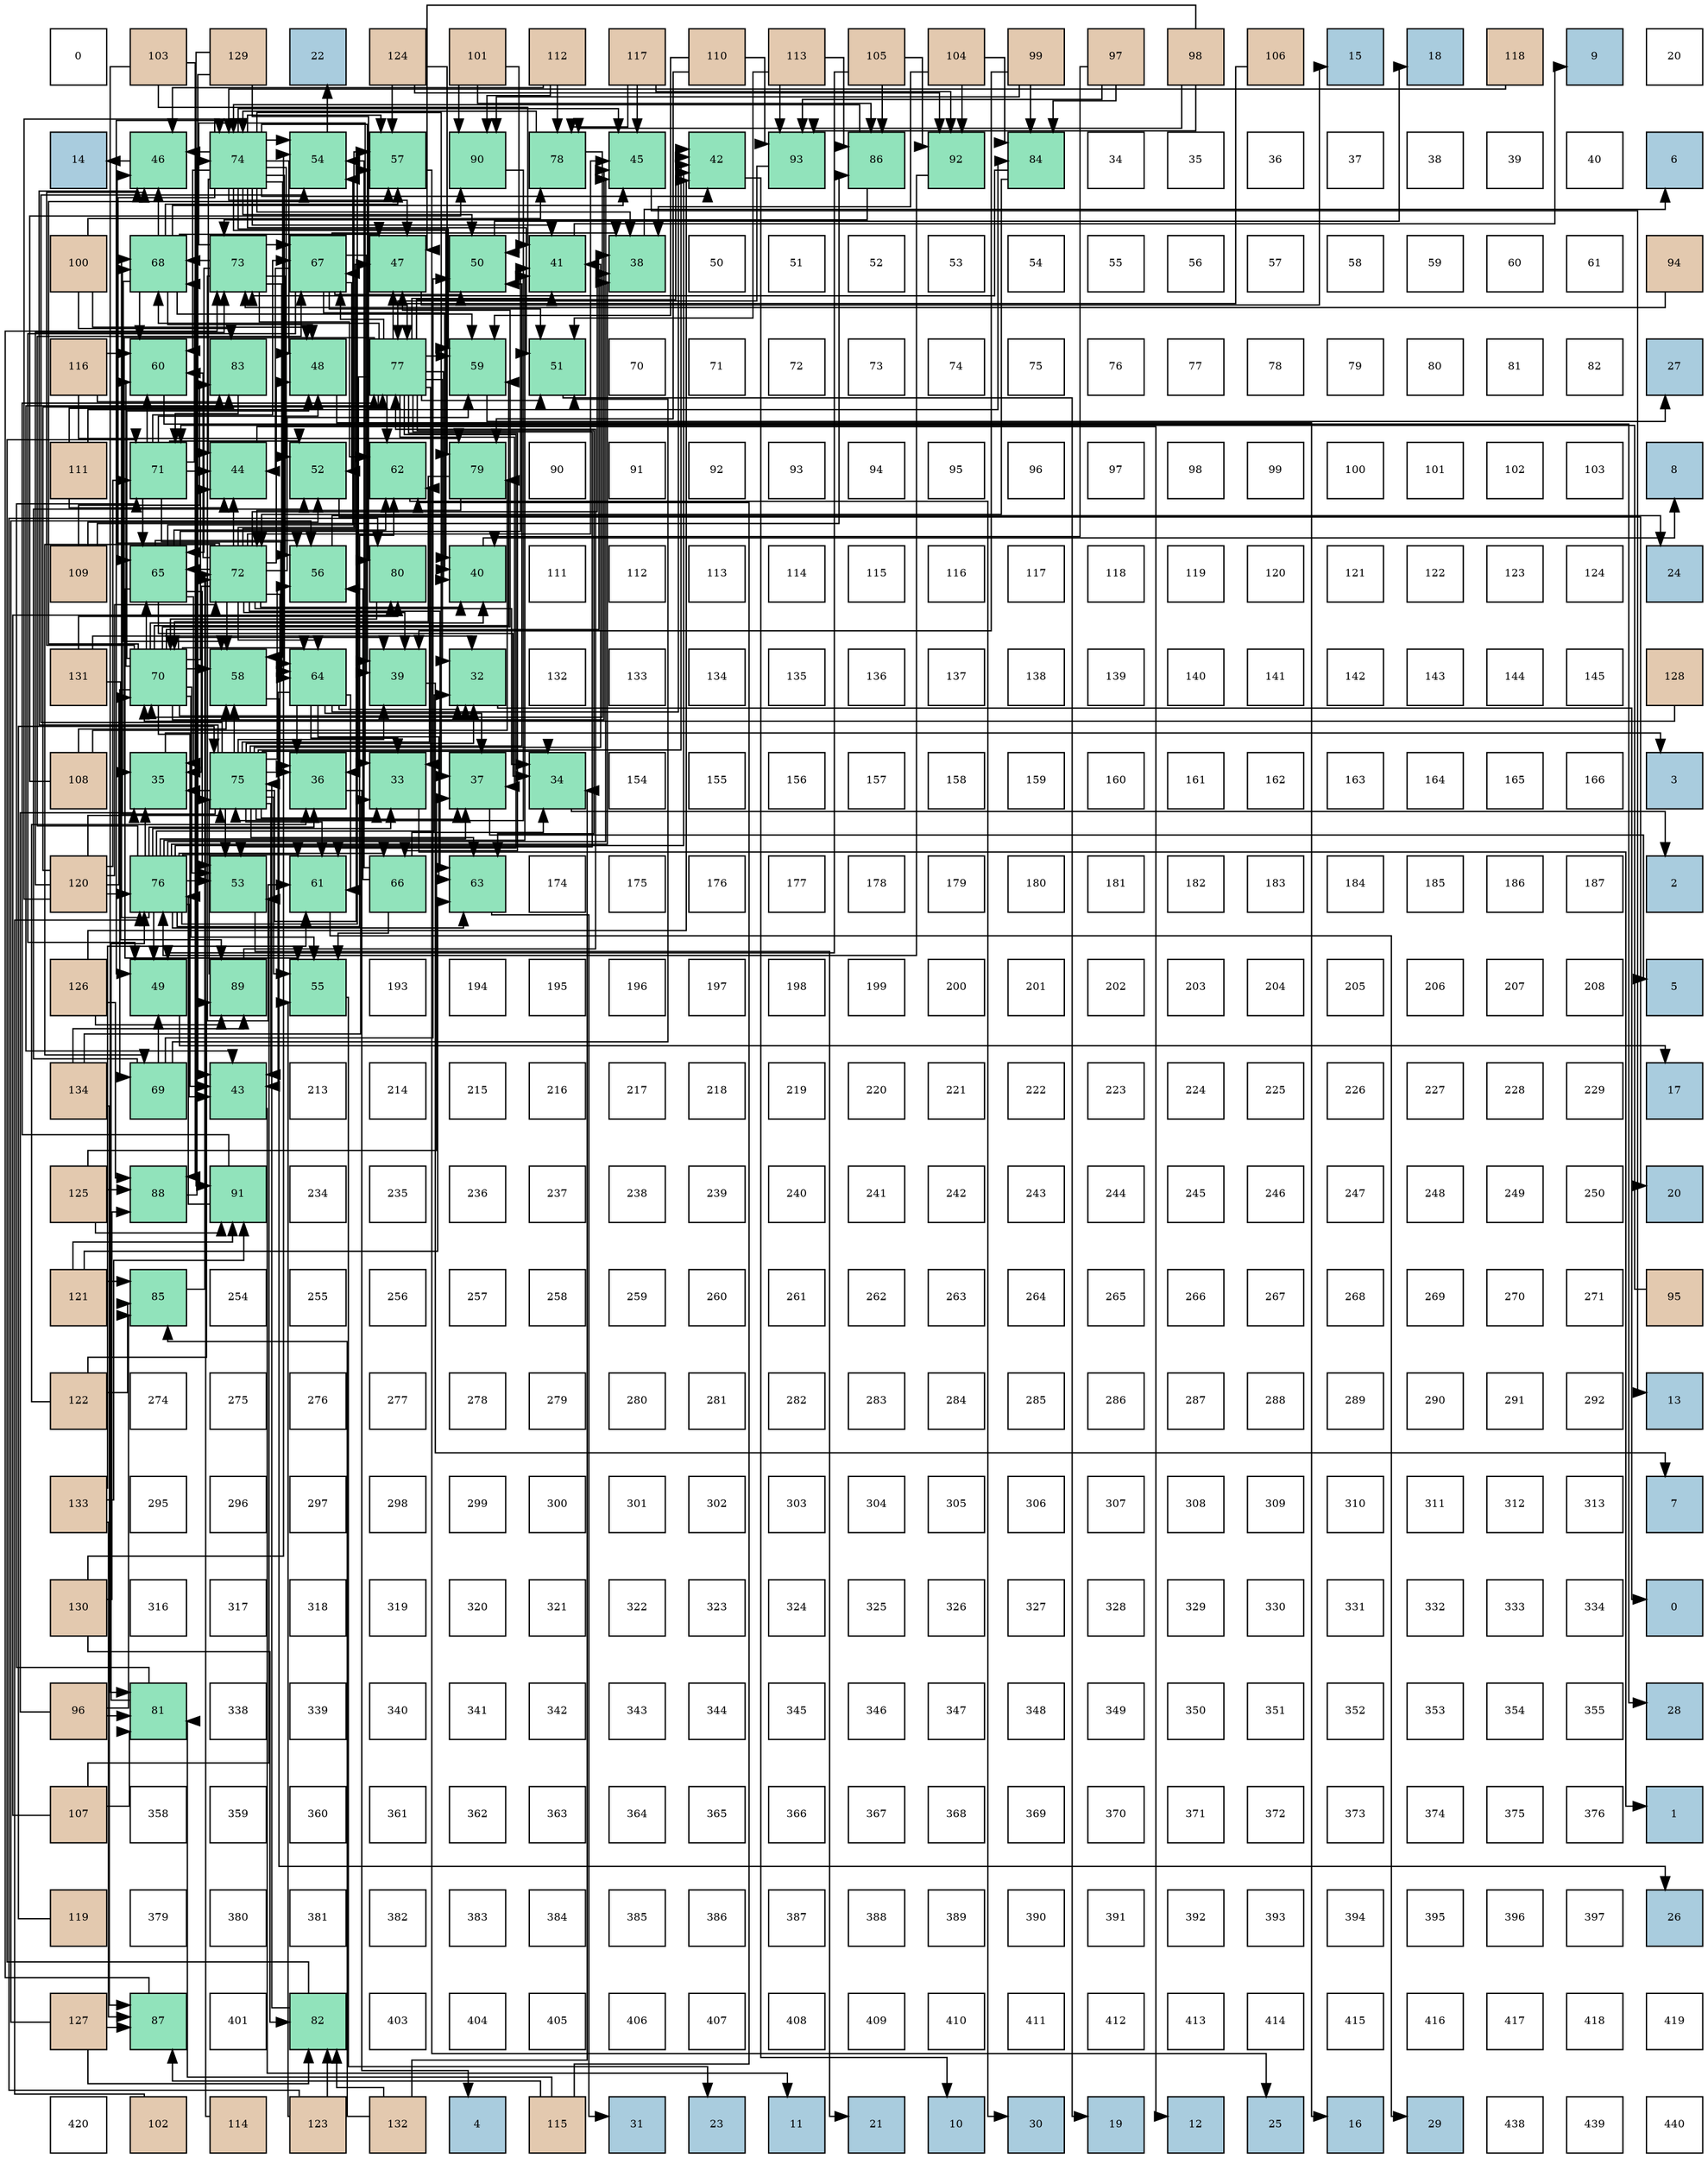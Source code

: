digraph layout{
 rankdir=TB;
 splines=ortho;
 node [style=filled shape=square fixedsize=true width=0.6];
0[label="0", fontsize=8, fillcolor="#ffffff"];
1[label="103", fontsize=8, fillcolor="#e3c9af"];
2[label="129", fontsize=8, fillcolor="#e3c9af"];
3[label="22", fontsize=8, fillcolor="#a9ccde"];
4[label="124", fontsize=8, fillcolor="#e3c9af"];
5[label="101", fontsize=8, fillcolor="#e3c9af"];
6[label="112", fontsize=8, fillcolor="#e3c9af"];
7[label="117", fontsize=8, fillcolor="#e3c9af"];
8[label="110", fontsize=8, fillcolor="#e3c9af"];
9[label="113", fontsize=8, fillcolor="#e3c9af"];
10[label="105", fontsize=8, fillcolor="#e3c9af"];
11[label="104", fontsize=8, fillcolor="#e3c9af"];
12[label="99", fontsize=8, fillcolor="#e3c9af"];
13[label="97", fontsize=8, fillcolor="#e3c9af"];
14[label="98", fontsize=8, fillcolor="#e3c9af"];
15[label="106", fontsize=8, fillcolor="#e3c9af"];
16[label="15", fontsize=8, fillcolor="#a9ccde"];
17[label="18", fontsize=8, fillcolor="#a9ccde"];
18[label="118", fontsize=8, fillcolor="#e3c9af"];
19[label="9", fontsize=8, fillcolor="#a9ccde"];
20[label="20", fontsize=8, fillcolor="#ffffff"];
21[label="14", fontsize=8, fillcolor="#a9ccde"];
22[label="46", fontsize=8, fillcolor="#91e3bb"];
23[label="74", fontsize=8, fillcolor="#91e3bb"];
24[label="54", fontsize=8, fillcolor="#91e3bb"];
25[label="57", fontsize=8, fillcolor="#91e3bb"];
26[label="90", fontsize=8, fillcolor="#91e3bb"];
27[label="78", fontsize=8, fillcolor="#91e3bb"];
28[label="45", fontsize=8, fillcolor="#91e3bb"];
29[label="42", fontsize=8, fillcolor="#91e3bb"];
30[label="93", fontsize=8, fillcolor="#91e3bb"];
31[label="86", fontsize=8, fillcolor="#91e3bb"];
32[label="92", fontsize=8, fillcolor="#91e3bb"];
33[label="84", fontsize=8, fillcolor="#91e3bb"];
34[label="34", fontsize=8, fillcolor="#ffffff"];
35[label="35", fontsize=8, fillcolor="#ffffff"];
36[label="36", fontsize=8, fillcolor="#ffffff"];
37[label="37", fontsize=8, fillcolor="#ffffff"];
38[label="38", fontsize=8, fillcolor="#ffffff"];
39[label="39", fontsize=8, fillcolor="#ffffff"];
40[label="40", fontsize=8, fillcolor="#ffffff"];
41[label="6", fontsize=8, fillcolor="#a9ccde"];
42[label="100", fontsize=8, fillcolor="#e3c9af"];
43[label="68", fontsize=8, fillcolor="#91e3bb"];
44[label="73", fontsize=8, fillcolor="#91e3bb"];
45[label="67", fontsize=8, fillcolor="#91e3bb"];
46[label="47", fontsize=8, fillcolor="#91e3bb"];
47[label="50", fontsize=8, fillcolor="#91e3bb"];
48[label="41", fontsize=8, fillcolor="#91e3bb"];
49[label="38", fontsize=8, fillcolor="#91e3bb"];
50[label="50", fontsize=8, fillcolor="#ffffff"];
51[label="51", fontsize=8, fillcolor="#ffffff"];
52[label="52", fontsize=8, fillcolor="#ffffff"];
53[label="53", fontsize=8, fillcolor="#ffffff"];
54[label="54", fontsize=8, fillcolor="#ffffff"];
55[label="55", fontsize=8, fillcolor="#ffffff"];
56[label="56", fontsize=8, fillcolor="#ffffff"];
57[label="57", fontsize=8, fillcolor="#ffffff"];
58[label="58", fontsize=8, fillcolor="#ffffff"];
59[label="59", fontsize=8, fillcolor="#ffffff"];
60[label="60", fontsize=8, fillcolor="#ffffff"];
61[label="61", fontsize=8, fillcolor="#ffffff"];
62[label="94", fontsize=8, fillcolor="#e3c9af"];
63[label="116", fontsize=8, fillcolor="#e3c9af"];
64[label="60", fontsize=8, fillcolor="#91e3bb"];
65[label="83", fontsize=8, fillcolor="#91e3bb"];
66[label="48", fontsize=8, fillcolor="#91e3bb"];
67[label="77", fontsize=8, fillcolor="#91e3bb"];
68[label="59", fontsize=8, fillcolor="#91e3bb"];
69[label="51", fontsize=8, fillcolor="#91e3bb"];
70[label="70", fontsize=8, fillcolor="#ffffff"];
71[label="71", fontsize=8, fillcolor="#ffffff"];
72[label="72", fontsize=8, fillcolor="#ffffff"];
73[label="73", fontsize=8, fillcolor="#ffffff"];
74[label="74", fontsize=8, fillcolor="#ffffff"];
75[label="75", fontsize=8, fillcolor="#ffffff"];
76[label="76", fontsize=8, fillcolor="#ffffff"];
77[label="77", fontsize=8, fillcolor="#ffffff"];
78[label="78", fontsize=8, fillcolor="#ffffff"];
79[label="79", fontsize=8, fillcolor="#ffffff"];
80[label="80", fontsize=8, fillcolor="#ffffff"];
81[label="81", fontsize=8, fillcolor="#ffffff"];
82[label="82", fontsize=8, fillcolor="#ffffff"];
83[label="27", fontsize=8, fillcolor="#a9ccde"];
84[label="111", fontsize=8, fillcolor="#e3c9af"];
85[label="71", fontsize=8, fillcolor="#91e3bb"];
86[label="44", fontsize=8, fillcolor="#91e3bb"];
87[label="52", fontsize=8, fillcolor="#91e3bb"];
88[label="62", fontsize=8, fillcolor="#91e3bb"];
89[label="79", fontsize=8, fillcolor="#91e3bb"];
90[label="90", fontsize=8, fillcolor="#ffffff"];
91[label="91", fontsize=8, fillcolor="#ffffff"];
92[label="92", fontsize=8, fillcolor="#ffffff"];
93[label="93", fontsize=8, fillcolor="#ffffff"];
94[label="94", fontsize=8, fillcolor="#ffffff"];
95[label="95", fontsize=8, fillcolor="#ffffff"];
96[label="96", fontsize=8, fillcolor="#ffffff"];
97[label="97", fontsize=8, fillcolor="#ffffff"];
98[label="98", fontsize=8, fillcolor="#ffffff"];
99[label="99", fontsize=8, fillcolor="#ffffff"];
100[label="100", fontsize=8, fillcolor="#ffffff"];
101[label="101", fontsize=8, fillcolor="#ffffff"];
102[label="102", fontsize=8, fillcolor="#ffffff"];
103[label="103", fontsize=8, fillcolor="#ffffff"];
104[label="8", fontsize=8, fillcolor="#a9ccde"];
105[label="109", fontsize=8, fillcolor="#e3c9af"];
106[label="65", fontsize=8, fillcolor="#91e3bb"];
107[label="72", fontsize=8, fillcolor="#91e3bb"];
108[label="56", fontsize=8, fillcolor="#91e3bb"];
109[label="80", fontsize=8, fillcolor="#91e3bb"];
110[label="40", fontsize=8, fillcolor="#91e3bb"];
111[label="111", fontsize=8, fillcolor="#ffffff"];
112[label="112", fontsize=8, fillcolor="#ffffff"];
113[label="113", fontsize=8, fillcolor="#ffffff"];
114[label="114", fontsize=8, fillcolor="#ffffff"];
115[label="115", fontsize=8, fillcolor="#ffffff"];
116[label="116", fontsize=8, fillcolor="#ffffff"];
117[label="117", fontsize=8, fillcolor="#ffffff"];
118[label="118", fontsize=8, fillcolor="#ffffff"];
119[label="119", fontsize=8, fillcolor="#ffffff"];
120[label="120", fontsize=8, fillcolor="#ffffff"];
121[label="121", fontsize=8, fillcolor="#ffffff"];
122[label="122", fontsize=8, fillcolor="#ffffff"];
123[label="123", fontsize=8, fillcolor="#ffffff"];
124[label="124", fontsize=8, fillcolor="#ffffff"];
125[label="24", fontsize=8, fillcolor="#a9ccde"];
126[label="131", fontsize=8, fillcolor="#e3c9af"];
127[label="70", fontsize=8, fillcolor="#91e3bb"];
128[label="58", fontsize=8, fillcolor="#91e3bb"];
129[label="64", fontsize=8, fillcolor="#91e3bb"];
130[label="39", fontsize=8, fillcolor="#91e3bb"];
131[label="32", fontsize=8, fillcolor="#91e3bb"];
132[label="132", fontsize=8, fillcolor="#ffffff"];
133[label="133", fontsize=8, fillcolor="#ffffff"];
134[label="134", fontsize=8, fillcolor="#ffffff"];
135[label="135", fontsize=8, fillcolor="#ffffff"];
136[label="136", fontsize=8, fillcolor="#ffffff"];
137[label="137", fontsize=8, fillcolor="#ffffff"];
138[label="138", fontsize=8, fillcolor="#ffffff"];
139[label="139", fontsize=8, fillcolor="#ffffff"];
140[label="140", fontsize=8, fillcolor="#ffffff"];
141[label="141", fontsize=8, fillcolor="#ffffff"];
142[label="142", fontsize=8, fillcolor="#ffffff"];
143[label="143", fontsize=8, fillcolor="#ffffff"];
144[label="144", fontsize=8, fillcolor="#ffffff"];
145[label="145", fontsize=8, fillcolor="#ffffff"];
146[label="128", fontsize=8, fillcolor="#e3c9af"];
147[label="108", fontsize=8, fillcolor="#e3c9af"];
148[label="35", fontsize=8, fillcolor="#91e3bb"];
149[label="75", fontsize=8, fillcolor="#91e3bb"];
150[label="36", fontsize=8, fillcolor="#91e3bb"];
151[label="33", fontsize=8, fillcolor="#91e3bb"];
152[label="37", fontsize=8, fillcolor="#91e3bb"];
153[label="34", fontsize=8, fillcolor="#91e3bb"];
154[label="154", fontsize=8, fillcolor="#ffffff"];
155[label="155", fontsize=8, fillcolor="#ffffff"];
156[label="156", fontsize=8, fillcolor="#ffffff"];
157[label="157", fontsize=8, fillcolor="#ffffff"];
158[label="158", fontsize=8, fillcolor="#ffffff"];
159[label="159", fontsize=8, fillcolor="#ffffff"];
160[label="160", fontsize=8, fillcolor="#ffffff"];
161[label="161", fontsize=8, fillcolor="#ffffff"];
162[label="162", fontsize=8, fillcolor="#ffffff"];
163[label="163", fontsize=8, fillcolor="#ffffff"];
164[label="164", fontsize=8, fillcolor="#ffffff"];
165[label="165", fontsize=8, fillcolor="#ffffff"];
166[label="166", fontsize=8, fillcolor="#ffffff"];
167[label="3", fontsize=8, fillcolor="#a9ccde"];
168[label="120", fontsize=8, fillcolor="#e3c9af"];
169[label="76", fontsize=8, fillcolor="#91e3bb"];
170[label="53", fontsize=8, fillcolor="#91e3bb"];
171[label="61", fontsize=8, fillcolor="#91e3bb"];
172[label="66", fontsize=8, fillcolor="#91e3bb"];
173[label="63", fontsize=8, fillcolor="#91e3bb"];
174[label="174", fontsize=8, fillcolor="#ffffff"];
175[label="175", fontsize=8, fillcolor="#ffffff"];
176[label="176", fontsize=8, fillcolor="#ffffff"];
177[label="177", fontsize=8, fillcolor="#ffffff"];
178[label="178", fontsize=8, fillcolor="#ffffff"];
179[label="179", fontsize=8, fillcolor="#ffffff"];
180[label="180", fontsize=8, fillcolor="#ffffff"];
181[label="181", fontsize=8, fillcolor="#ffffff"];
182[label="182", fontsize=8, fillcolor="#ffffff"];
183[label="183", fontsize=8, fillcolor="#ffffff"];
184[label="184", fontsize=8, fillcolor="#ffffff"];
185[label="185", fontsize=8, fillcolor="#ffffff"];
186[label="186", fontsize=8, fillcolor="#ffffff"];
187[label="187", fontsize=8, fillcolor="#ffffff"];
188[label="2", fontsize=8, fillcolor="#a9ccde"];
189[label="126", fontsize=8, fillcolor="#e3c9af"];
190[label="49", fontsize=8, fillcolor="#91e3bb"];
191[label="89", fontsize=8, fillcolor="#91e3bb"];
192[label="55", fontsize=8, fillcolor="#91e3bb"];
193[label="193", fontsize=8, fillcolor="#ffffff"];
194[label="194", fontsize=8, fillcolor="#ffffff"];
195[label="195", fontsize=8, fillcolor="#ffffff"];
196[label="196", fontsize=8, fillcolor="#ffffff"];
197[label="197", fontsize=8, fillcolor="#ffffff"];
198[label="198", fontsize=8, fillcolor="#ffffff"];
199[label="199", fontsize=8, fillcolor="#ffffff"];
200[label="200", fontsize=8, fillcolor="#ffffff"];
201[label="201", fontsize=8, fillcolor="#ffffff"];
202[label="202", fontsize=8, fillcolor="#ffffff"];
203[label="203", fontsize=8, fillcolor="#ffffff"];
204[label="204", fontsize=8, fillcolor="#ffffff"];
205[label="205", fontsize=8, fillcolor="#ffffff"];
206[label="206", fontsize=8, fillcolor="#ffffff"];
207[label="207", fontsize=8, fillcolor="#ffffff"];
208[label="208", fontsize=8, fillcolor="#ffffff"];
209[label="5", fontsize=8, fillcolor="#a9ccde"];
210[label="134", fontsize=8, fillcolor="#e3c9af"];
211[label="69", fontsize=8, fillcolor="#91e3bb"];
212[label="43", fontsize=8, fillcolor="#91e3bb"];
213[label="213", fontsize=8, fillcolor="#ffffff"];
214[label="214", fontsize=8, fillcolor="#ffffff"];
215[label="215", fontsize=8, fillcolor="#ffffff"];
216[label="216", fontsize=8, fillcolor="#ffffff"];
217[label="217", fontsize=8, fillcolor="#ffffff"];
218[label="218", fontsize=8, fillcolor="#ffffff"];
219[label="219", fontsize=8, fillcolor="#ffffff"];
220[label="220", fontsize=8, fillcolor="#ffffff"];
221[label="221", fontsize=8, fillcolor="#ffffff"];
222[label="222", fontsize=8, fillcolor="#ffffff"];
223[label="223", fontsize=8, fillcolor="#ffffff"];
224[label="224", fontsize=8, fillcolor="#ffffff"];
225[label="225", fontsize=8, fillcolor="#ffffff"];
226[label="226", fontsize=8, fillcolor="#ffffff"];
227[label="227", fontsize=8, fillcolor="#ffffff"];
228[label="228", fontsize=8, fillcolor="#ffffff"];
229[label="229", fontsize=8, fillcolor="#ffffff"];
230[label="17", fontsize=8, fillcolor="#a9ccde"];
231[label="125", fontsize=8, fillcolor="#e3c9af"];
232[label="88", fontsize=8, fillcolor="#91e3bb"];
233[label="91", fontsize=8, fillcolor="#91e3bb"];
234[label="234", fontsize=8, fillcolor="#ffffff"];
235[label="235", fontsize=8, fillcolor="#ffffff"];
236[label="236", fontsize=8, fillcolor="#ffffff"];
237[label="237", fontsize=8, fillcolor="#ffffff"];
238[label="238", fontsize=8, fillcolor="#ffffff"];
239[label="239", fontsize=8, fillcolor="#ffffff"];
240[label="240", fontsize=8, fillcolor="#ffffff"];
241[label="241", fontsize=8, fillcolor="#ffffff"];
242[label="242", fontsize=8, fillcolor="#ffffff"];
243[label="243", fontsize=8, fillcolor="#ffffff"];
244[label="244", fontsize=8, fillcolor="#ffffff"];
245[label="245", fontsize=8, fillcolor="#ffffff"];
246[label="246", fontsize=8, fillcolor="#ffffff"];
247[label="247", fontsize=8, fillcolor="#ffffff"];
248[label="248", fontsize=8, fillcolor="#ffffff"];
249[label="249", fontsize=8, fillcolor="#ffffff"];
250[label="250", fontsize=8, fillcolor="#ffffff"];
251[label="20", fontsize=8, fillcolor="#a9ccde"];
252[label="121", fontsize=8, fillcolor="#e3c9af"];
253[label="85", fontsize=8, fillcolor="#91e3bb"];
254[label="254", fontsize=8, fillcolor="#ffffff"];
255[label="255", fontsize=8, fillcolor="#ffffff"];
256[label="256", fontsize=8, fillcolor="#ffffff"];
257[label="257", fontsize=8, fillcolor="#ffffff"];
258[label="258", fontsize=8, fillcolor="#ffffff"];
259[label="259", fontsize=8, fillcolor="#ffffff"];
260[label="260", fontsize=8, fillcolor="#ffffff"];
261[label="261", fontsize=8, fillcolor="#ffffff"];
262[label="262", fontsize=8, fillcolor="#ffffff"];
263[label="263", fontsize=8, fillcolor="#ffffff"];
264[label="264", fontsize=8, fillcolor="#ffffff"];
265[label="265", fontsize=8, fillcolor="#ffffff"];
266[label="266", fontsize=8, fillcolor="#ffffff"];
267[label="267", fontsize=8, fillcolor="#ffffff"];
268[label="268", fontsize=8, fillcolor="#ffffff"];
269[label="269", fontsize=8, fillcolor="#ffffff"];
270[label="270", fontsize=8, fillcolor="#ffffff"];
271[label="271", fontsize=8, fillcolor="#ffffff"];
272[label="95", fontsize=8, fillcolor="#e3c9af"];
273[label="122", fontsize=8, fillcolor="#e3c9af"];
274[label="274", fontsize=8, fillcolor="#ffffff"];
275[label="275", fontsize=8, fillcolor="#ffffff"];
276[label="276", fontsize=8, fillcolor="#ffffff"];
277[label="277", fontsize=8, fillcolor="#ffffff"];
278[label="278", fontsize=8, fillcolor="#ffffff"];
279[label="279", fontsize=8, fillcolor="#ffffff"];
280[label="280", fontsize=8, fillcolor="#ffffff"];
281[label="281", fontsize=8, fillcolor="#ffffff"];
282[label="282", fontsize=8, fillcolor="#ffffff"];
283[label="283", fontsize=8, fillcolor="#ffffff"];
284[label="284", fontsize=8, fillcolor="#ffffff"];
285[label="285", fontsize=8, fillcolor="#ffffff"];
286[label="286", fontsize=8, fillcolor="#ffffff"];
287[label="287", fontsize=8, fillcolor="#ffffff"];
288[label="288", fontsize=8, fillcolor="#ffffff"];
289[label="289", fontsize=8, fillcolor="#ffffff"];
290[label="290", fontsize=8, fillcolor="#ffffff"];
291[label="291", fontsize=8, fillcolor="#ffffff"];
292[label="292", fontsize=8, fillcolor="#ffffff"];
293[label="13", fontsize=8, fillcolor="#a9ccde"];
294[label="133", fontsize=8, fillcolor="#e3c9af"];
295[label="295", fontsize=8, fillcolor="#ffffff"];
296[label="296", fontsize=8, fillcolor="#ffffff"];
297[label="297", fontsize=8, fillcolor="#ffffff"];
298[label="298", fontsize=8, fillcolor="#ffffff"];
299[label="299", fontsize=8, fillcolor="#ffffff"];
300[label="300", fontsize=8, fillcolor="#ffffff"];
301[label="301", fontsize=8, fillcolor="#ffffff"];
302[label="302", fontsize=8, fillcolor="#ffffff"];
303[label="303", fontsize=8, fillcolor="#ffffff"];
304[label="304", fontsize=8, fillcolor="#ffffff"];
305[label="305", fontsize=8, fillcolor="#ffffff"];
306[label="306", fontsize=8, fillcolor="#ffffff"];
307[label="307", fontsize=8, fillcolor="#ffffff"];
308[label="308", fontsize=8, fillcolor="#ffffff"];
309[label="309", fontsize=8, fillcolor="#ffffff"];
310[label="310", fontsize=8, fillcolor="#ffffff"];
311[label="311", fontsize=8, fillcolor="#ffffff"];
312[label="312", fontsize=8, fillcolor="#ffffff"];
313[label="313", fontsize=8, fillcolor="#ffffff"];
314[label="7", fontsize=8, fillcolor="#a9ccde"];
315[label="130", fontsize=8, fillcolor="#e3c9af"];
316[label="316", fontsize=8, fillcolor="#ffffff"];
317[label="317", fontsize=8, fillcolor="#ffffff"];
318[label="318", fontsize=8, fillcolor="#ffffff"];
319[label="319", fontsize=8, fillcolor="#ffffff"];
320[label="320", fontsize=8, fillcolor="#ffffff"];
321[label="321", fontsize=8, fillcolor="#ffffff"];
322[label="322", fontsize=8, fillcolor="#ffffff"];
323[label="323", fontsize=8, fillcolor="#ffffff"];
324[label="324", fontsize=8, fillcolor="#ffffff"];
325[label="325", fontsize=8, fillcolor="#ffffff"];
326[label="326", fontsize=8, fillcolor="#ffffff"];
327[label="327", fontsize=8, fillcolor="#ffffff"];
328[label="328", fontsize=8, fillcolor="#ffffff"];
329[label="329", fontsize=8, fillcolor="#ffffff"];
330[label="330", fontsize=8, fillcolor="#ffffff"];
331[label="331", fontsize=8, fillcolor="#ffffff"];
332[label="332", fontsize=8, fillcolor="#ffffff"];
333[label="333", fontsize=8, fillcolor="#ffffff"];
334[label="334", fontsize=8, fillcolor="#ffffff"];
335[label="0", fontsize=8, fillcolor="#a9ccde"];
336[label="96", fontsize=8, fillcolor="#e3c9af"];
337[label="81", fontsize=8, fillcolor="#91e3bb"];
338[label="338", fontsize=8, fillcolor="#ffffff"];
339[label="339", fontsize=8, fillcolor="#ffffff"];
340[label="340", fontsize=8, fillcolor="#ffffff"];
341[label="341", fontsize=8, fillcolor="#ffffff"];
342[label="342", fontsize=8, fillcolor="#ffffff"];
343[label="343", fontsize=8, fillcolor="#ffffff"];
344[label="344", fontsize=8, fillcolor="#ffffff"];
345[label="345", fontsize=8, fillcolor="#ffffff"];
346[label="346", fontsize=8, fillcolor="#ffffff"];
347[label="347", fontsize=8, fillcolor="#ffffff"];
348[label="348", fontsize=8, fillcolor="#ffffff"];
349[label="349", fontsize=8, fillcolor="#ffffff"];
350[label="350", fontsize=8, fillcolor="#ffffff"];
351[label="351", fontsize=8, fillcolor="#ffffff"];
352[label="352", fontsize=8, fillcolor="#ffffff"];
353[label="353", fontsize=8, fillcolor="#ffffff"];
354[label="354", fontsize=8, fillcolor="#ffffff"];
355[label="355", fontsize=8, fillcolor="#ffffff"];
356[label="28", fontsize=8, fillcolor="#a9ccde"];
357[label="107", fontsize=8, fillcolor="#e3c9af"];
358[label="358", fontsize=8, fillcolor="#ffffff"];
359[label="359", fontsize=8, fillcolor="#ffffff"];
360[label="360", fontsize=8, fillcolor="#ffffff"];
361[label="361", fontsize=8, fillcolor="#ffffff"];
362[label="362", fontsize=8, fillcolor="#ffffff"];
363[label="363", fontsize=8, fillcolor="#ffffff"];
364[label="364", fontsize=8, fillcolor="#ffffff"];
365[label="365", fontsize=8, fillcolor="#ffffff"];
366[label="366", fontsize=8, fillcolor="#ffffff"];
367[label="367", fontsize=8, fillcolor="#ffffff"];
368[label="368", fontsize=8, fillcolor="#ffffff"];
369[label="369", fontsize=8, fillcolor="#ffffff"];
370[label="370", fontsize=8, fillcolor="#ffffff"];
371[label="371", fontsize=8, fillcolor="#ffffff"];
372[label="372", fontsize=8, fillcolor="#ffffff"];
373[label="373", fontsize=8, fillcolor="#ffffff"];
374[label="374", fontsize=8, fillcolor="#ffffff"];
375[label="375", fontsize=8, fillcolor="#ffffff"];
376[label="376", fontsize=8, fillcolor="#ffffff"];
377[label="1", fontsize=8, fillcolor="#a9ccde"];
378[label="119", fontsize=8, fillcolor="#e3c9af"];
379[label="379", fontsize=8, fillcolor="#ffffff"];
380[label="380", fontsize=8, fillcolor="#ffffff"];
381[label="381", fontsize=8, fillcolor="#ffffff"];
382[label="382", fontsize=8, fillcolor="#ffffff"];
383[label="383", fontsize=8, fillcolor="#ffffff"];
384[label="384", fontsize=8, fillcolor="#ffffff"];
385[label="385", fontsize=8, fillcolor="#ffffff"];
386[label="386", fontsize=8, fillcolor="#ffffff"];
387[label="387", fontsize=8, fillcolor="#ffffff"];
388[label="388", fontsize=8, fillcolor="#ffffff"];
389[label="389", fontsize=8, fillcolor="#ffffff"];
390[label="390", fontsize=8, fillcolor="#ffffff"];
391[label="391", fontsize=8, fillcolor="#ffffff"];
392[label="392", fontsize=8, fillcolor="#ffffff"];
393[label="393", fontsize=8, fillcolor="#ffffff"];
394[label="394", fontsize=8, fillcolor="#ffffff"];
395[label="395", fontsize=8, fillcolor="#ffffff"];
396[label="396", fontsize=8, fillcolor="#ffffff"];
397[label="397", fontsize=8, fillcolor="#ffffff"];
398[label="26", fontsize=8, fillcolor="#a9ccde"];
399[label="127", fontsize=8, fillcolor="#e3c9af"];
400[label="87", fontsize=8, fillcolor="#91e3bb"];
401[label="401", fontsize=8, fillcolor="#ffffff"];
402[label="82", fontsize=8, fillcolor="#91e3bb"];
403[label="403", fontsize=8, fillcolor="#ffffff"];
404[label="404", fontsize=8, fillcolor="#ffffff"];
405[label="405", fontsize=8, fillcolor="#ffffff"];
406[label="406", fontsize=8, fillcolor="#ffffff"];
407[label="407", fontsize=8, fillcolor="#ffffff"];
408[label="408", fontsize=8, fillcolor="#ffffff"];
409[label="409", fontsize=8, fillcolor="#ffffff"];
410[label="410", fontsize=8, fillcolor="#ffffff"];
411[label="411", fontsize=8, fillcolor="#ffffff"];
412[label="412", fontsize=8, fillcolor="#ffffff"];
413[label="413", fontsize=8, fillcolor="#ffffff"];
414[label="414", fontsize=8, fillcolor="#ffffff"];
415[label="415", fontsize=8, fillcolor="#ffffff"];
416[label="416", fontsize=8, fillcolor="#ffffff"];
417[label="417", fontsize=8, fillcolor="#ffffff"];
418[label="418", fontsize=8, fillcolor="#ffffff"];
419[label="419", fontsize=8, fillcolor="#ffffff"];
420[label="420", fontsize=8, fillcolor="#ffffff"];
421[label="102", fontsize=8, fillcolor="#e3c9af"];
422[label="114", fontsize=8, fillcolor="#e3c9af"];
423[label="123", fontsize=8, fillcolor="#e3c9af"];
424[label="132", fontsize=8, fillcolor="#e3c9af"];
425[label="4", fontsize=8, fillcolor="#a9ccde"];
426[label="115", fontsize=8, fillcolor="#e3c9af"];
427[label="31", fontsize=8, fillcolor="#a9ccde"];
428[label="23", fontsize=8, fillcolor="#a9ccde"];
429[label="11", fontsize=8, fillcolor="#a9ccde"];
430[label="21", fontsize=8, fillcolor="#a9ccde"];
431[label="10", fontsize=8, fillcolor="#a9ccde"];
432[label="30", fontsize=8, fillcolor="#a9ccde"];
433[label="19", fontsize=8, fillcolor="#a9ccde"];
434[label="12", fontsize=8, fillcolor="#a9ccde"];
435[label="25", fontsize=8, fillcolor="#a9ccde"];
436[label="16", fontsize=8, fillcolor="#a9ccde"];
437[label="29", fontsize=8, fillcolor="#a9ccde"];
438[label="438", fontsize=8, fillcolor="#ffffff"];
439[label="439", fontsize=8, fillcolor="#ffffff"];
440[label="440", fontsize=8, fillcolor="#ffffff"];
edge [constraint=false, style=vis];131 -> 335;
151 -> 377;
153 -> 188;
148 -> 167;
150 -> 425;
152 -> 209;
49 -> 41;
130 -> 314;
110 -> 104;
48 -> 19;
29 -> 431;
212 -> 429;
86 -> 434;
28 -> 293;
22 -> 21;
46 -> 16;
66 -> 436;
190 -> 230;
47 -> 17;
69 -> 433;
87 -> 251;
170 -> 430;
24 -> 3;
192 -> 428;
108 -> 125;
25 -> 435;
128 -> 398;
68 -> 83;
64 -> 356;
171 -> 437;
88 -> 432;
173 -> 427;
129 -> 131;
129 -> 151;
129 -> 150;
129 -> 152;
129 -> 29;
129 -> 212;
129 -> 171;
129 -> 173;
106 -> 153;
106 -> 148;
106 -> 48;
106 -> 170;
106 -> 24;
106 -> 192;
106 -> 108;
106 -> 88;
172 -> 153;
172 -> 24;
172 -> 192;
172 -> 108;
45 -> 49;
45 -> 130;
45 -> 110;
45 -> 86;
45 -> 190;
45 -> 47;
45 -> 69;
45 -> 87;
43 -> 28;
43 -> 22;
43 -> 46;
43 -> 66;
43 -> 25;
43 -> 128;
43 -> 68;
43 -> 64;
211 -> 190;
211 -> 47;
211 -> 69;
211 -> 87;
127 -> 131;
127 -> 49;
127 -> 130;
127 -> 110;
127 -> 212;
127 -> 86;
127 -> 28;
127 -> 22;
127 -> 46;
127 -> 66;
127 -> 170;
127 -> 192;
127 -> 25;
127 -> 128;
127 -> 68;
127 -> 64;
127 -> 129;
127 -> 106;
127 -> 211;
85 -> 86;
85 -> 66;
85 -> 87;
85 -> 64;
85 -> 129;
85 -> 106;
85 -> 45;
85 -> 43;
107 -> 153;
107 -> 148;
107 -> 150;
107 -> 49;
107 -> 130;
107 -> 110;
107 -> 86;
107 -> 28;
107 -> 22;
107 -> 46;
107 -> 66;
107 -> 25;
107 -> 128;
107 -> 68;
107 -> 64;
107 -> 173;
107 -> 129;
107 -> 106;
107 -> 211;
44 -> 151;
44 -> 108;
44 -> 171;
44 -> 88;
44 -> 129;
44 -> 106;
44 -> 45;
44 -> 43;
23 -> 152;
23 -> 49;
23 -> 130;
23 -> 110;
23 -> 48;
23 -> 29;
23 -> 86;
23 -> 28;
23 -> 22;
23 -> 46;
23 -> 66;
23 -> 190;
23 -> 47;
23 -> 69;
23 -> 87;
23 -> 24;
23 -> 25;
23 -> 128;
23 -> 68;
23 -> 64;
23 -> 129;
23 -> 106;
149 -> 131;
149 -> 151;
149 -> 153;
149 -> 148;
149 -> 150;
149 -> 152;
149 -> 130;
149 -> 48;
149 -> 29;
149 -> 212;
149 -> 22;
149 -> 47;
149 -> 170;
149 -> 24;
149 -> 192;
149 -> 108;
149 -> 128;
149 -> 171;
149 -> 88;
149 -> 173;
149 -> 45;
149 -> 43;
169 -> 131;
169 -> 151;
169 -> 148;
169 -> 150;
169 -> 152;
169 -> 49;
169 -> 48;
169 -> 29;
169 -> 212;
169 -> 28;
169 -> 190;
169 -> 170;
169 -> 25;
169 -> 171;
169 -> 88;
169 -> 173;
169 -> 172;
169 -> 45;
169 -> 43;
67 -> 131;
67 -> 151;
67 -> 148;
67 -> 150;
67 -> 152;
67 -> 110;
67 -> 48;
67 -> 29;
67 -> 212;
67 -> 46;
67 -> 69;
67 -> 170;
67 -> 68;
67 -> 171;
67 -> 88;
67 -> 173;
67 -> 172;
67 -> 45;
67 -> 43;
27 -> 127;
27 -> 23;
89 -> 127;
89 -> 107;
109 -> 127;
337 -> 85;
337 -> 169;
402 -> 85;
402 -> 149;
65 -> 85;
33 -> 107;
33 -> 44;
253 -> 107;
31 -> 44;
31 -> 23;
400 -> 44;
232 -> 23;
191 -> 149;
191 -> 67;
26 -> 149;
233 -> 169;
233 -> 67;
32 -> 169;
30 -> 67;
62 -> 44;
272 -> 85;
336 -> 148;
336 -> 337;
336 -> 253;
13 -> 110;
13 -> 33;
13 -> 30;
14 -> 46;
14 -> 27;
14 -> 30;
12 -> 130;
12 -> 33;
12 -> 26;
42 -> 66;
42 -> 27;
42 -> 65;
5 -> 47;
5 -> 31;
5 -> 26;
421 -> 169;
1 -> 48;
1 -> 337;
1 -> 232;
11 -> 49;
11 -> 33;
11 -> 32;
10 -> 190;
10 -> 31;
10 -> 32;
15 -> 67;
357 -> 170;
357 -> 109;
357 -> 337;
147 -> 128;
147 -> 89;
147 -> 26;
105 -> 87;
105 -> 65;
105 -> 31;
8 -> 68;
8 -> 89;
8 -> 30;
84 -> 86;
84 -> 65;
84 -> 33;
6 -> 22;
6 -> 27;
6 -> 26;
9 -> 69;
9 -> 31;
9 -> 30;
422 -> 107;
426 -> 88;
426 -> 337;
426 -> 400;
63 -> 64;
63 -> 89;
63 -> 65;
7 -> 28;
7 -> 27;
7 -> 32;
18 -> 23;
378 -> 149;
168 -> 127;
168 -> 85;
168 -> 107;
168 -> 44;
168 -> 23;
168 -> 149;
168 -> 169;
168 -> 67;
252 -> 173;
252 -> 253;
252 -> 233;
273 -> 150;
273 -> 253;
273 -> 191;
423 -> 192;
423 -> 109;
423 -> 402;
4 -> 25;
4 -> 89;
4 -> 32;
231 -> 152;
231 -> 232;
231 -> 233;
189 -> 29;
189 -> 232;
189 -> 191;
399 -> 108;
399 -> 402;
399 -> 400;
146 -> 127;
2 -> 212;
2 -> 109;
2 -> 233;
315 -> 24;
315 -> 402;
315 -> 232;
126 -> 131;
126 -> 109;
126 -> 191;
424 -> 153;
424 -> 402;
424 -> 253;
294 -> 171;
294 -> 400;
294 -> 233;
210 -> 151;
210 -> 400;
210 -> 191;
edge [constraint=true, style=invis];
0 -> 21 -> 42 -> 63 -> 84 -> 105 -> 126 -> 147 -> 168 -> 189 -> 210 -> 231 -> 252 -> 273 -> 294 -> 315 -> 336 -> 357 -> 378 -> 399 -> 420;
1 -> 22 -> 43 -> 64 -> 85 -> 106 -> 127 -> 148 -> 169 -> 190 -> 211 -> 232 -> 253 -> 274 -> 295 -> 316 -> 337 -> 358 -> 379 -> 400 -> 421;
2 -> 23 -> 44 -> 65 -> 86 -> 107 -> 128 -> 149 -> 170 -> 191 -> 212 -> 233 -> 254 -> 275 -> 296 -> 317 -> 338 -> 359 -> 380 -> 401 -> 422;
3 -> 24 -> 45 -> 66 -> 87 -> 108 -> 129 -> 150 -> 171 -> 192 -> 213 -> 234 -> 255 -> 276 -> 297 -> 318 -> 339 -> 360 -> 381 -> 402 -> 423;
4 -> 25 -> 46 -> 67 -> 88 -> 109 -> 130 -> 151 -> 172 -> 193 -> 214 -> 235 -> 256 -> 277 -> 298 -> 319 -> 340 -> 361 -> 382 -> 403 -> 424;
5 -> 26 -> 47 -> 68 -> 89 -> 110 -> 131 -> 152 -> 173 -> 194 -> 215 -> 236 -> 257 -> 278 -> 299 -> 320 -> 341 -> 362 -> 383 -> 404 -> 425;
6 -> 27 -> 48 -> 69 -> 90 -> 111 -> 132 -> 153 -> 174 -> 195 -> 216 -> 237 -> 258 -> 279 -> 300 -> 321 -> 342 -> 363 -> 384 -> 405 -> 426;
7 -> 28 -> 49 -> 70 -> 91 -> 112 -> 133 -> 154 -> 175 -> 196 -> 217 -> 238 -> 259 -> 280 -> 301 -> 322 -> 343 -> 364 -> 385 -> 406 -> 427;
8 -> 29 -> 50 -> 71 -> 92 -> 113 -> 134 -> 155 -> 176 -> 197 -> 218 -> 239 -> 260 -> 281 -> 302 -> 323 -> 344 -> 365 -> 386 -> 407 -> 428;
9 -> 30 -> 51 -> 72 -> 93 -> 114 -> 135 -> 156 -> 177 -> 198 -> 219 -> 240 -> 261 -> 282 -> 303 -> 324 -> 345 -> 366 -> 387 -> 408 -> 429;
10 -> 31 -> 52 -> 73 -> 94 -> 115 -> 136 -> 157 -> 178 -> 199 -> 220 -> 241 -> 262 -> 283 -> 304 -> 325 -> 346 -> 367 -> 388 -> 409 -> 430;
11 -> 32 -> 53 -> 74 -> 95 -> 116 -> 137 -> 158 -> 179 -> 200 -> 221 -> 242 -> 263 -> 284 -> 305 -> 326 -> 347 -> 368 -> 389 -> 410 -> 431;
12 -> 33 -> 54 -> 75 -> 96 -> 117 -> 138 -> 159 -> 180 -> 201 -> 222 -> 243 -> 264 -> 285 -> 306 -> 327 -> 348 -> 369 -> 390 -> 411 -> 432;
13 -> 34 -> 55 -> 76 -> 97 -> 118 -> 139 -> 160 -> 181 -> 202 -> 223 -> 244 -> 265 -> 286 -> 307 -> 328 -> 349 -> 370 -> 391 -> 412 -> 433;
14 -> 35 -> 56 -> 77 -> 98 -> 119 -> 140 -> 161 -> 182 -> 203 -> 224 -> 245 -> 266 -> 287 -> 308 -> 329 -> 350 -> 371 -> 392 -> 413 -> 434;
15 -> 36 -> 57 -> 78 -> 99 -> 120 -> 141 -> 162 -> 183 -> 204 -> 225 -> 246 -> 267 -> 288 -> 309 -> 330 -> 351 -> 372 -> 393 -> 414 -> 435;
16 -> 37 -> 58 -> 79 -> 100 -> 121 -> 142 -> 163 -> 184 -> 205 -> 226 -> 247 -> 268 -> 289 -> 310 -> 331 -> 352 -> 373 -> 394 -> 415 -> 436;
17 -> 38 -> 59 -> 80 -> 101 -> 122 -> 143 -> 164 -> 185 -> 206 -> 227 -> 248 -> 269 -> 290 -> 311 -> 332 -> 353 -> 374 -> 395 -> 416 -> 437;
18 -> 39 -> 60 -> 81 -> 102 -> 123 -> 144 -> 165 -> 186 -> 207 -> 228 -> 249 -> 270 -> 291 -> 312 -> 333 -> 354 -> 375 -> 396 -> 417 -> 438;
19 -> 40 -> 61 -> 82 -> 103 -> 124 -> 145 -> 166 -> 187 -> 208 -> 229 -> 250 -> 271 -> 292 -> 313 -> 334 -> 355 -> 376 -> 397 -> 418 -> 439;
20 -> 41 -> 62 -> 83 -> 104 -> 125 -> 146 -> 167 -> 188 -> 209 -> 230 -> 251 -> 272 -> 293 -> 314 -> 335 -> 356 -> 377 -> 398 -> 419 -> 440;
rank = same {0 -> 1 -> 2 -> 3 -> 4 -> 5 -> 6 -> 7 -> 8 -> 9 -> 10 -> 11 -> 12 -> 13 -> 14 -> 15 -> 16 -> 17 -> 18 -> 19 -> 20};
rank = same {21 -> 22 -> 23 -> 24 -> 25 -> 26 -> 27 -> 28 -> 29 -> 30 -> 31 -> 32 -> 33 -> 34 -> 35 -> 36 -> 37 -> 38 -> 39 -> 40 -> 41};
rank = same {42 -> 43 -> 44 -> 45 -> 46 -> 47 -> 48 -> 49 -> 50 -> 51 -> 52 -> 53 -> 54 -> 55 -> 56 -> 57 -> 58 -> 59 -> 60 -> 61 -> 62};
rank = same {63 -> 64 -> 65 -> 66 -> 67 -> 68 -> 69 -> 70 -> 71 -> 72 -> 73 -> 74 -> 75 -> 76 -> 77 -> 78 -> 79 -> 80 -> 81 -> 82 -> 83};
rank = same {84 -> 85 -> 86 -> 87 -> 88 -> 89 -> 90 -> 91 -> 92 -> 93 -> 94 -> 95 -> 96 -> 97 -> 98 -> 99 -> 100 -> 101 -> 102 -> 103 -> 104};
rank = same {105 -> 106 -> 107 -> 108 -> 109 -> 110 -> 111 -> 112 -> 113 -> 114 -> 115 -> 116 -> 117 -> 118 -> 119 -> 120 -> 121 -> 122 -> 123 -> 124 -> 125};
rank = same {126 -> 127 -> 128 -> 129 -> 130 -> 131 -> 132 -> 133 -> 134 -> 135 -> 136 -> 137 -> 138 -> 139 -> 140 -> 141 -> 142 -> 143 -> 144 -> 145 -> 146};
rank = same {147 -> 148 -> 149 -> 150 -> 151 -> 152 -> 153 -> 154 -> 155 -> 156 -> 157 -> 158 -> 159 -> 160 -> 161 -> 162 -> 163 -> 164 -> 165 -> 166 -> 167};
rank = same {168 -> 169 -> 170 -> 171 -> 172 -> 173 -> 174 -> 175 -> 176 -> 177 -> 178 -> 179 -> 180 -> 181 -> 182 -> 183 -> 184 -> 185 -> 186 -> 187 -> 188};
rank = same {189 -> 190 -> 191 -> 192 -> 193 -> 194 -> 195 -> 196 -> 197 -> 198 -> 199 -> 200 -> 201 -> 202 -> 203 -> 204 -> 205 -> 206 -> 207 -> 208 -> 209};
rank = same {210 -> 211 -> 212 -> 213 -> 214 -> 215 -> 216 -> 217 -> 218 -> 219 -> 220 -> 221 -> 222 -> 223 -> 224 -> 225 -> 226 -> 227 -> 228 -> 229 -> 230};
rank = same {231 -> 232 -> 233 -> 234 -> 235 -> 236 -> 237 -> 238 -> 239 -> 240 -> 241 -> 242 -> 243 -> 244 -> 245 -> 246 -> 247 -> 248 -> 249 -> 250 -> 251};
rank = same {252 -> 253 -> 254 -> 255 -> 256 -> 257 -> 258 -> 259 -> 260 -> 261 -> 262 -> 263 -> 264 -> 265 -> 266 -> 267 -> 268 -> 269 -> 270 -> 271 -> 272};
rank = same {273 -> 274 -> 275 -> 276 -> 277 -> 278 -> 279 -> 280 -> 281 -> 282 -> 283 -> 284 -> 285 -> 286 -> 287 -> 288 -> 289 -> 290 -> 291 -> 292 -> 293};
rank = same {294 -> 295 -> 296 -> 297 -> 298 -> 299 -> 300 -> 301 -> 302 -> 303 -> 304 -> 305 -> 306 -> 307 -> 308 -> 309 -> 310 -> 311 -> 312 -> 313 -> 314};
rank = same {315 -> 316 -> 317 -> 318 -> 319 -> 320 -> 321 -> 322 -> 323 -> 324 -> 325 -> 326 -> 327 -> 328 -> 329 -> 330 -> 331 -> 332 -> 333 -> 334 -> 335};
rank = same {336 -> 337 -> 338 -> 339 -> 340 -> 341 -> 342 -> 343 -> 344 -> 345 -> 346 -> 347 -> 348 -> 349 -> 350 -> 351 -> 352 -> 353 -> 354 -> 355 -> 356};
rank = same {357 -> 358 -> 359 -> 360 -> 361 -> 362 -> 363 -> 364 -> 365 -> 366 -> 367 -> 368 -> 369 -> 370 -> 371 -> 372 -> 373 -> 374 -> 375 -> 376 -> 377};
rank = same {378 -> 379 -> 380 -> 381 -> 382 -> 383 -> 384 -> 385 -> 386 -> 387 -> 388 -> 389 -> 390 -> 391 -> 392 -> 393 -> 394 -> 395 -> 396 -> 397 -> 398};
rank = same {399 -> 400 -> 401 -> 402 -> 403 -> 404 -> 405 -> 406 -> 407 -> 408 -> 409 -> 410 -> 411 -> 412 -> 413 -> 414 -> 415 -> 416 -> 417 -> 418 -> 419};
rank = same {420 -> 421 -> 422 -> 423 -> 424 -> 425 -> 426 -> 427 -> 428 -> 429 -> 430 -> 431 -> 432 -> 433 -> 434 -> 435 -> 436 -> 437 -> 438 -> 439 -> 440};
}